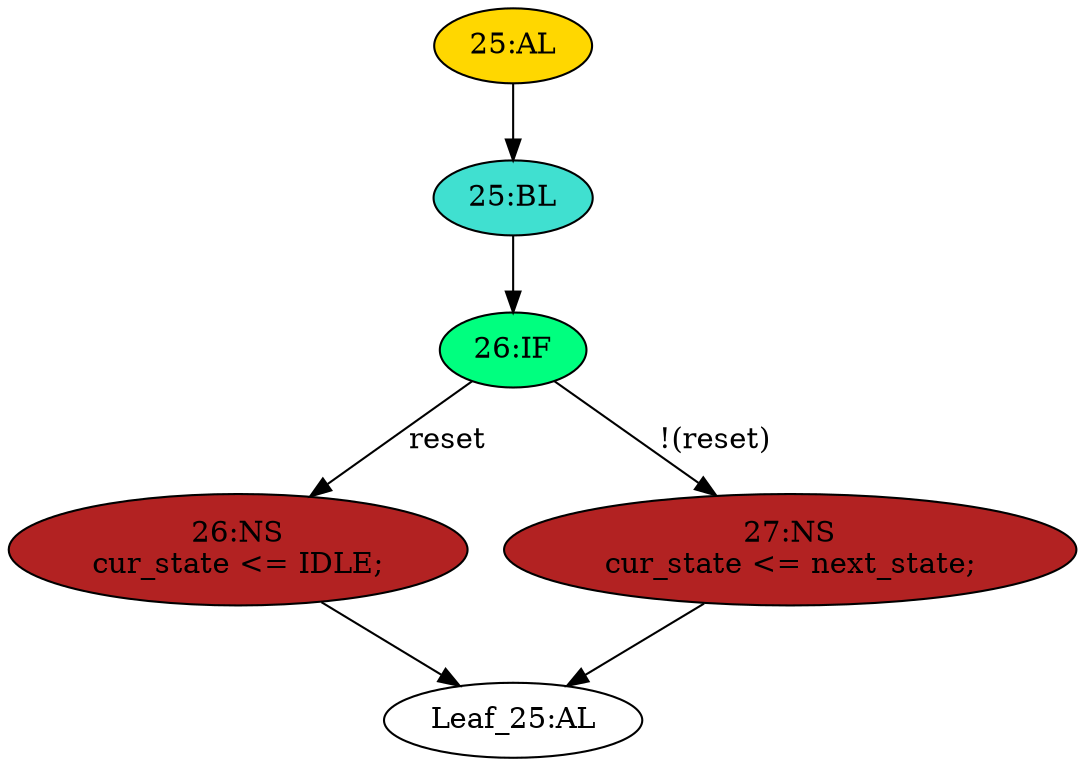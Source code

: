 strict digraph "" {
	node [label="\N"];
	"25:AL"	[ast="<pyverilog.vparser.ast.Always object at 0x7f65375ef110>",
		clk_sens=True,
		fillcolor=gold,
		label="25:AL",
		sens="['clk']",
		statements="[]",
		style=filled,
		typ=Always,
		use_var="['reset', 'next_state']"];
	"25:BL"	[ast="<pyverilog.vparser.ast.Block object at 0x7f65375ef450>",
		fillcolor=turquoise,
		label="25:BL",
		statements="[]",
		style=filled,
		typ=Block];
	"25:AL" -> "25:BL"	[cond="[]",
		lineno=None];
	"Leaf_25:AL"	[def_var="['cur_state']",
		label="Leaf_25:AL"];
	"26:IF"	[ast="<pyverilog.vparser.ast.IfStatement object at 0x7f65375ef490>",
		fillcolor=springgreen,
		label="26:IF",
		statements="[]",
		style=filled,
		typ=IfStatement];
	"26:NS"	[ast="<pyverilog.vparser.ast.NonblockingSubstitution object at 0x7f65375ef6d0>",
		fillcolor=firebrick,
		label="26:NS
cur_state <= IDLE;",
		statements="[<pyverilog.vparser.ast.NonblockingSubstitution object at 0x7f65375ef6d0>]",
		style=filled,
		typ=NonblockingSubstitution];
	"26:IF" -> "26:NS"	[cond="['reset']",
		label=reset,
		lineno=26];
	"27:NS"	[ast="<pyverilog.vparser.ast.NonblockingSubstitution object at 0x7f65375ef510>",
		fillcolor=firebrick,
		label="27:NS
cur_state <= next_state;",
		statements="[<pyverilog.vparser.ast.NonblockingSubstitution object at 0x7f65375ef510>]",
		style=filled,
		typ=NonblockingSubstitution];
	"26:IF" -> "27:NS"	[cond="['reset']",
		label="!(reset)",
		lineno=26];
	"26:NS" -> "Leaf_25:AL"	[cond="[]",
		lineno=None];
	"25:BL" -> "26:IF"	[cond="[]",
		lineno=None];
	"27:NS" -> "Leaf_25:AL"	[cond="[]",
		lineno=None];
}
